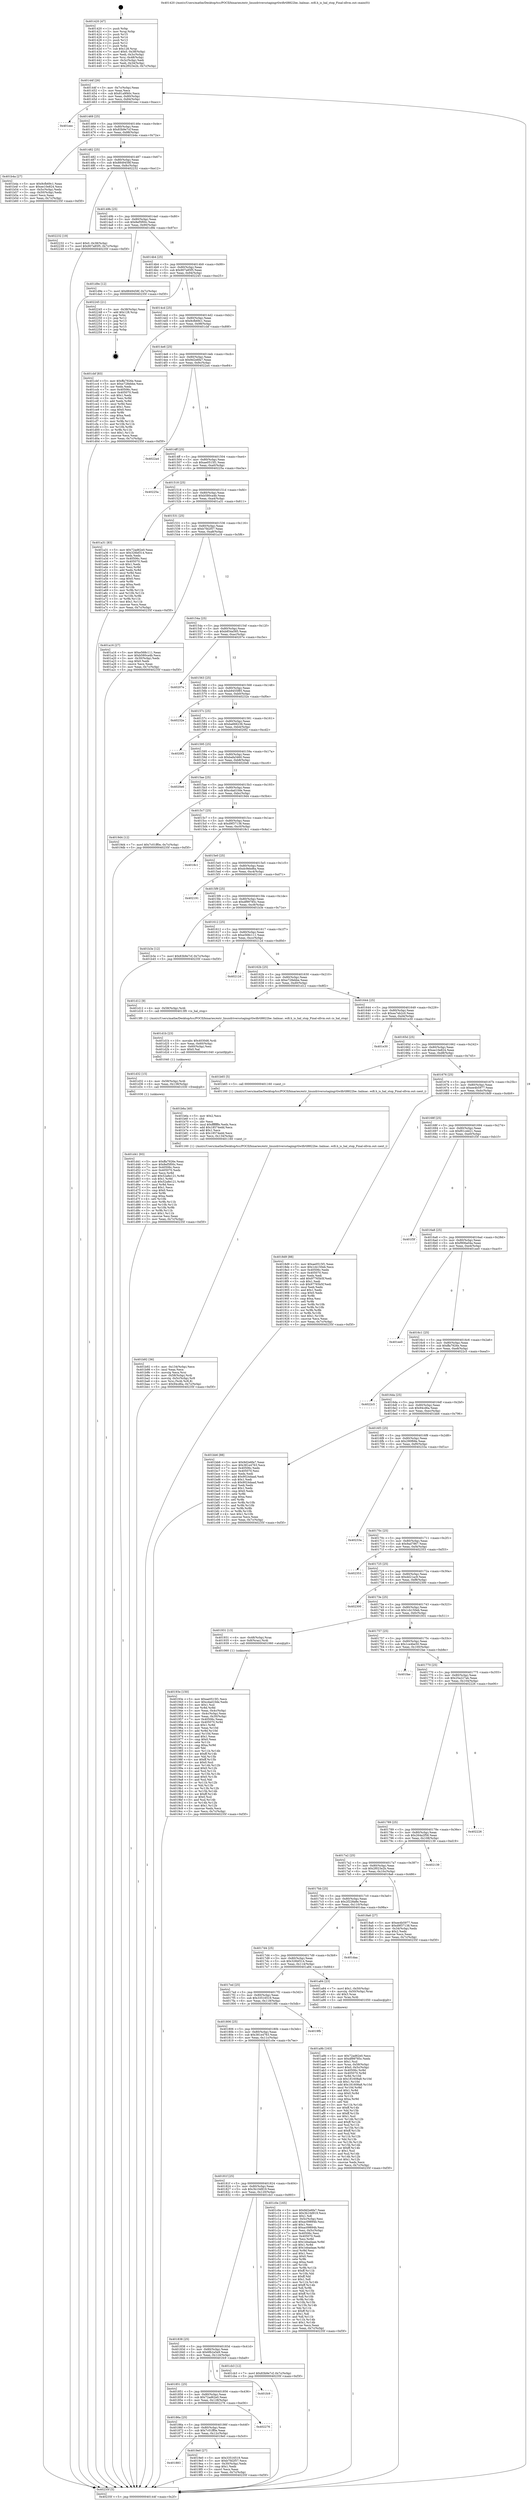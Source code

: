 digraph "0x401420" {
  label = "0x401420 (/mnt/c/Users/mathe/Desktop/tcc/POCII/binaries/extr_linuxdriversstagingrtlwifirtl8822be..halmac..wifi.h_is_hal_stop_Final-ollvm.out::main(0))"
  labelloc = "t"
  node[shape=record]

  Entry [label="",width=0.3,height=0.3,shape=circle,fillcolor=black,style=filled]
  "0x40144f" [label="{
     0x40144f [26]\l
     | [instrs]\l
     &nbsp;&nbsp;0x40144f \<+3\>: mov -0x7c(%rbp),%eax\l
     &nbsp;&nbsp;0x401452 \<+2\>: mov %eax,%ecx\l
     &nbsp;&nbsp;0x401454 \<+6\>: sub $0x81a9f40c,%ecx\l
     &nbsp;&nbsp;0x40145a \<+3\>: mov %eax,-0x80(%rbp)\l
     &nbsp;&nbsp;0x40145d \<+6\>: mov %ecx,-0x84(%rbp)\l
     &nbsp;&nbsp;0x401463 \<+6\>: je 0000000000401eec \<main+0xacc\>\l
  }"]
  "0x401eec" [label="{
     0x401eec\l
  }", style=dashed]
  "0x401469" [label="{
     0x401469 [25]\l
     | [instrs]\l
     &nbsp;&nbsp;0x401469 \<+5\>: jmp 000000000040146e \<main+0x4e\>\l
     &nbsp;&nbsp;0x40146e \<+3\>: mov -0x80(%rbp),%eax\l
     &nbsp;&nbsp;0x401471 \<+5\>: sub $0x83b9e7cf,%eax\l
     &nbsp;&nbsp;0x401476 \<+6\>: mov %eax,-0x88(%rbp)\l
     &nbsp;&nbsp;0x40147c \<+6\>: je 0000000000401b4a \<main+0x72a\>\l
  }"]
  Exit [label="",width=0.3,height=0.3,shape=circle,fillcolor=black,style=filled,peripheries=2]
  "0x401b4a" [label="{
     0x401b4a [27]\l
     | [instrs]\l
     &nbsp;&nbsp;0x401b4a \<+5\>: mov $0x9cfb69c1,%eax\l
     &nbsp;&nbsp;0x401b4f \<+5\>: mov $0xee10e824,%ecx\l
     &nbsp;&nbsp;0x401b54 \<+3\>: mov -0x5c(%rbp),%edx\l
     &nbsp;&nbsp;0x401b57 \<+3\>: cmp -0x50(%rbp),%edx\l
     &nbsp;&nbsp;0x401b5a \<+3\>: cmovl %ecx,%eax\l
     &nbsp;&nbsp;0x401b5d \<+3\>: mov %eax,-0x7c(%rbp)\l
     &nbsp;&nbsp;0x401b60 \<+5\>: jmp 000000000040235f \<main+0xf3f\>\l
  }"]
  "0x401482" [label="{
     0x401482 [25]\l
     | [instrs]\l
     &nbsp;&nbsp;0x401482 \<+5\>: jmp 0000000000401487 \<main+0x67\>\l
     &nbsp;&nbsp;0x401487 \<+3\>: mov -0x80(%rbp),%eax\l
     &nbsp;&nbsp;0x40148a \<+5\>: sub $0x8849458f,%eax\l
     &nbsp;&nbsp;0x40148f \<+6\>: mov %eax,-0x8c(%rbp)\l
     &nbsp;&nbsp;0x401495 \<+6\>: je 0000000000402232 \<main+0xe12\>\l
  }"]
  "0x401d41" [label="{
     0x401d41 [93]\l
     | [instrs]\l
     &nbsp;&nbsp;0x401d41 \<+5\>: mov $0xffa7926e,%eax\l
     &nbsp;&nbsp;0x401d46 \<+5\>: mov $0x8ef5f00c,%esi\l
     &nbsp;&nbsp;0x401d4b \<+7\>: mov 0x40506c,%ecx\l
     &nbsp;&nbsp;0x401d52 \<+7\>: mov 0x405070,%edx\l
     &nbsp;&nbsp;0x401d59 \<+3\>: mov %ecx,%r8d\l
     &nbsp;&nbsp;0x401d5c \<+7\>: add $0x52a8e121,%r8d\l
     &nbsp;&nbsp;0x401d63 \<+4\>: sub $0x1,%r8d\l
     &nbsp;&nbsp;0x401d67 \<+7\>: sub $0x52a8e121,%r8d\l
     &nbsp;&nbsp;0x401d6e \<+4\>: imul %r8d,%ecx\l
     &nbsp;&nbsp;0x401d72 \<+3\>: and $0x1,%ecx\l
     &nbsp;&nbsp;0x401d75 \<+3\>: cmp $0x0,%ecx\l
     &nbsp;&nbsp;0x401d78 \<+4\>: sete %r9b\l
     &nbsp;&nbsp;0x401d7c \<+3\>: cmp $0xa,%edx\l
     &nbsp;&nbsp;0x401d7f \<+4\>: setl %r10b\l
     &nbsp;&nbsp;0x401d83 \<+3\>: mov %r9b,%r11b\l
     &nbsp;&nbsp;0x401d86 \<+3\>: and %r10b,%r11b\l
     &nbsp;&nbsp;0x401d89 \<+3\>: xor %r10b,%r9b\l
     &nbsp;&nbsp;0x401d8c \<+3\>: or %r9b,%r11b\l
     &nbsp;&nbsp;0x401d8f \<+4\>: test $0x1,%r11b\l
     &nbsp;&nbsp;0x401d93 \<+3\>: cmovne %esi,%eax\l
     &nbsp;&nbsp;0x401d96 \<+3\>: mov %eax,-0x7c(%rbp)\l
     &nbsp;&nbsp;0x401d99 \<+5\>: jmp 000000000040235f \<main+0xf3f\>\l
  }"]
  "0x402232" [label="{
     0x402232 [19]\l
     | [instrs]\l
     &nbsp;&nbsp;0x402232 \<+7\>: movl $0x0,-0x38(%rbp)\l
     &nbsp;&nbsp;0x402239 \<+7\>: movl $0x907a85f5,-0x7c(%rbp)\l
     &nbsp;&nbsp;0x402240 \<+5\>: jmp 000000000040235f \<main+0xf3f\>\l
  }"]
  "0x40149b" [label="{
     0x40149b [25]\l
     | [instrs]\l
     &nbsp;&nbsp;0x40149b \<+5\>: jmp 00000000004014a0 \<main+0x80\>\l
     &nbsp;&nbsp;0x4014a0 \<+3\>: mov -0x80(%rbp),%eax\l
     &nbsp;&nbsp;0x4014a3 \<+5\>: sub $0x8ef5f00c,%eax\l
     &nbsp;&nbsp;0x4014a8 \<+6\>: mov %eax,-0x90(%rbp)\l
     &nbsp;&nbsp;0x4014ae \<+6\>: je 0000000000401d9e \<main+0x97e\>\l
  }"]
  "0x401d32" [label="{
     0x401d32 [15]\l
     | [instrs]\l
     &nbsp;&nbsp;0x401d32 \<+4\>: mov -0x58(%rbp),%rdi\l
     &nbsp;&nbsp;0x401d36 \<+6\>: mov %eax,-0x138(%rbp)\l
     &nbsp;&nbsp;0x401d3c \<+5\>: call 0000000000401030 \<free@plt\>\l
     | [calls]\l
     &nbsp;&nbsp;0x401030 \{1\} (unknown)\l
  }"]
  "0x401d9e" [label="{
     0x401d9e [12]\l
     | [instrs]\l
     &nbsp;&nbsp;0x401d9e \<+7\>: movl $0x8849458f,-0x7c(%rbp)\l
     &nbsp;&nbsp;0x401da5 \<+5\>: jmp 000000000040235f \<main+0xf3f\>\l
  }"]
  "0x4014b4" [label="{
     0x4014b4 [25]\l
     | [instrs]\l
     &nbsp;&nbsp;0x4014b4 \<+5\>: jmp 00000000004014b9 \<main+0x99\>\l
     &nbsp;&nbsp;0x4014b9 \<+3\>: mov -0x80(%rbp),%eax\l
     &nbsp;&nbsp;0x4014bc \<+5\>: sub $0x907a85f5,%eax\l
     &nbsp;&nbsp;0x4014c1 \<+6\>: mov %eax,-0x94(%rbp)\l
     &nbsp;&nbsp;0x4014c7 \<+6\>: je 0000000000402245 \<main+0xe25\>\l
  }"]
  "0x401d1b" [label="{
     0x401d1b [23]\l
     | [instrs]\l
     &nbsp;&nbsp;0x401d1b \<+10\>: movabs $0x4030d6,%rdi\l
     &nbsp;&nbsp;0x401d25 \<+3\>: mov %eax,-0x60(%rbp)\l
     &nbsp;&nbsp;0x401d28 \<+3\>: mov -0x60(%rbp),%esi\l
     &nbsp;&nbsp;0x401d2b \<+2\>: mov $0x0,%al\l
     &nbsp;&nbsp;0x401d2d \<+5\>: call 0000000000401040 \<printf@plt\>\l
     | [calls]\l
     &nbsp;&nbsp;0x401040 \{1\} (unknown)\l
  }"]
  "0x402245" [label="{
     0x402245 [21]\l
     | [instrs]\l
     &nbsp;&nbsp;0x402245 \<+3\>: mov -0x38(%rbp),%eax\l
     &nbsp;&nbsp;0x402248 \<+7\>: add $0x128,%rsp\l
     &nbsp;&nbsp;0x40224f \<+1\>: pop %rbx\l
     &nbsp;&nbsp;0x402250 \<+2\>: pop %r12\l
     &nbsp;&nbsp;0x402252 \<+2\>: pop %r13\l
     &nbsp;&nbsp;0x402254 \<+2\>: pop %r14\l
     &nbsp;&nbsp;0x402256 \<+2\>: pop %r15\l
     &nbsp;&nbsp;0x402258 \<+1\>: pop %rbp\l
     &nbsp;&nbsp;0x402259 \<+1\>: ret\l
  }"]
  "0x4014cd" [label="{
     0x4014cd [25]\l
     | [instrs]\l
     &nbsp;&nbsp;0x4014cd \<+5\>: jmp 00000000004014d2 \<main+0xb2\>\l
     &nbsp;&nbsp;0x4014d2 \<+3\>: mov -0x80(%rbp),%eax\l
     &nbsp;&nbsp;0x4014d5 \<+5\>: sub $0x9cfb69c1,%eax\l
     &nbsp;&nbsp;0x4014da \<+6\>: mov %eax,-0x98(%rbp)\l
     &nbsp;&nbsp;0x4014e0 \<+6\>: je 0000000000401cbf \<main+0x89f\>\l
  }"]
  "0x401b92" [label="{
     0x401b92 [36]\l
     | [instrs]\l
     &nbsp;&nbsp;0x401b92 \<+6\>: mov -0x134(%rbp),%ecx\l
     &nbsp;&nbsp;0x401b98 \<+3\>: imul %eax,%ecx\l
     &nbsp;&nbsp;0x401b9b \<+3\>: movslq %ecx,%rsi\l
     &nbsp;&nbsp;0x401b9e \<+4\>: mov -0x58(%rbp),%rdi\l
     &nbsp;&nbsp;0x401ba2 \<+4\>: movslq -0x5c(%rbp),%r8\l
     &nbsp;&nbsp;0x401ba6 \<+4\>: mov %rsi,(%rdi,%r8,8)\l
     &nbsp;&nbsp;0x401baa \<+7\>: movl $0x94cd6a,-0x7c(%rbp)\l
     &nbsp;&nbsp;0x401bb1 \<+5\>: jmp 000000000040235f \<main+0xf3f\>\l
  }"]
  "0x401cbf" [label="{
     0x401cbf [83]\l
     | [instrs]\l
     &nbsp;&nbsp;0x401cbf \<+5\>: mov $0xffa7926e,%eax\l
     &nbsp;&nbsp;0x401cc4 \<+5\>: mov $0xe728ebbe,%ecx\l
     &nbsp;&nbsp;0x401cc9 \<+2\>: xor %edx,%edx\l
     &nbsp;&nbsp;0x401ccb \<+7\>: mov 0x40506c,%esi\l
     &nbsp;&nbsp;0x401cd2 \<+7\>: mov 0x405070,%edi\l
     &nbsp;&nbsp;0x401cd9 \<+3\>: sub $0x1,%edx\l
     &nbsp;&nbsp;0x401cdc \<+3\>: mov %esi,%r8d\l
     &nbsp;&nbsp;0x401cdf \<+3\>: add %edx,%r8d\l
     &nbsp;&nbsp;0x401ce2 \<+4\>: imul %r8d,%esi\l
     &nbsp;&nbsp;0x401ce6 \<+3\>: and $0x1,%esi\l
     &nbsp;&nbsp;0x401ce9 \<+3\>: cmp $0x0,%esi\l
     &nbsp;&nbsp;0x401cec \<+4\>: sete %r9b\l
     &nbsp;&nbsp;0x401cf0 \<+3\>: cmp $0xa,%edi\l
     &nbsp;&nbsp;0x401cf3 \<+4\>: setl %r10b\l
     &nbsp;&nbsp;0x401cf7 \<+3\>: mov %r9b,%r11b\l
     &nbsp;&nbsp;0x401cfa \<+3\>: and %r10b,%r11b\l
     &nbsp;&nbsp;0x401cfd \<+3\>: xor %r10b,%r9b\l
     &nbsp;&nbsp;0x401d00 \<+3\>: or %r9b,%r11b\l
     &nbsp;&nbsp;0x401d03 \<+4\>: test $0x1,%r11b\l
     &nbsp;&nbsp;0x401d07 \<+3\>: cmovne %ecx,%eax\l
     &nbsp;&nbsp;0x401d0a \<+3\>: mov %eax,-0x7c(%rbp)\l
     &nbsp;&nbsp;0x401d0d \<+5\>: jmp 000000000040235f \<main+0xf3f\>\l
  }"]
  "0x4014e6" [label="{
     0x4014e6 [25]\l
     | [instrs]\l
     &nbsp;&nbsp;0x4014e6 \<+5\>: jmp 00000000004014eb \<main+0xcb\>\l
     &nbsp;&nbsp;0x4014eb \<+3\>: mov -0x80(%rbp),%eax\l
     &nbsp;&nbsp;0x4014ee \<+5\>: sub $0x9d2e6fa7,%eax\l
     &nbsp;&nbsp;0x4014f3 \<+6\>: mov %eax,-0x9c(%rbp)\l
     &nbsp;&nbsp;0x4014f9 \<+6\>: je 00000000004022a4 \<main+0xe84\>\l
  }"]
  "0x401b6a" [label="{
     0x401b6a [40]\l
     | [instrs]\l
     &nbsp;&nbsp;0x401b6a \<+5\>: mov $0x2,%ecx\l
     &nbsp;&nbsp;0x401b6f \<+1\>: cltd\l
     &nbsp;&nbsp;0x401b70 \<+2\>: idiv %ecx\l
     &nbsp;&nbsp;0x401b72 \<+6\>: imul $0xfffffffe,%edx,%ecx\l
     &nbsp;&nbsp;0x401b78 \<+6\>: add $0x18574edd,%ecx\l
     &nbsp;&nbsp;0x401b7e \<+3\>: add $0x1,%ecx\l
     &nbsp;&nbsp;0x401b81 \<+6\>: sub $0x18574edd,%ecx\l
     &nbsp;&nbsp;0x401b87 \<+6\>: mov %ecx,-0x134(%rbp)\l
     &nbsp;&nbsp;0x401b8d \<+5\>: call 0000000000401160 \<next_i\>\l
     | [calls]\l
     &nbsp;&nbsp;0x401160 \{1\} (/mnt/c/Users/mathe/Desktop/tcc/POCII/binaries/extr_linuxdriversstagingrtlwifirtl8822be..halmac..wifi.h_is_hal_stop_Final-ollvm.out::next_i)\l
  }"]
  "0x4022a4" [label="{
     0x4022a4\l
  }", style=dashed]
  "0x4014ff" [label="{
     0x4014ff [25]\l
     | [instrs]\l
     &nbsp;&nbsp;0x4014ff \<+5\>: jmp 0000000000401504 \<main+0xe4\>\l
     &nbsp;&nbsp;0x401504 \<+3\>: mov -0x80(%rbp),%eax\l
     &nbsp;&nbsp;0x401507 \<+5\>: sub $0xae0515f1,%eax\l
     &nbsp;&nbsp;0x40150c \<+6\>: mov %eax,-0xa0(%rbp)\l
     &nbsp;&nbsp;0x401512 \<+6\>: je 000000000040225a \<main+0xe3a\>\l
  }"]
  "0x401a9b" [label="{
     0x401a9b [163]\l
     | [instrs]\l
     &nbsp;&nbsp;0x401a9b \<+5\>: mov $0x72ad62e0,%ecx\l
     &nbsp;&nbsp;0x401aa0 \<+5\>: mov $0xdf99785c,%edx\l
     &nbsp;&nbsp;0x401aa5 \<+3\>: mov $0x1,%sil\l
     &nbsp;&nbsp;0x401aa8 \<+4\>: mov %rax,-0x58(%rbp)\l
     &nbsp;&nbsp;0x401aac \<+7\>: movl $0x0,-0x5c(%rbp)\l
     &nbsp;&nbsp;0x401ab3 \<+8\>: mov 0x40506c,%r8d\l
     &nbsp;&nbsp;0x401abb \<+8\>: mov 0x405070,%r9d\l
     &nbsp;&nbsp;0x401ac3 \<+3\>: mov %r8d,%r10d\l
     &nbsp;&nbsp;0x401ac6 \<+7\>: sub $0x181608a8,%r10d\l
     &nbsp;&nbsp;0x401acd \<+4\>: sub $0x1,%r10d\l
     &nbsp;&nbsp;0x401ad1 \<+7\>: add $0x181608a8,%r10d\l
     &nbsp;&nbsp;0x401ad8 \<+4\>: imul %r10d,%r8d\l
     &nbsp;&nbsp;0x401adc \<+4\>: and $0x1,%r8d\l
     &nbsp;&nbsp;0x401ae0 \<+4\>: cmp $0x0,%r8d\l
     &nbsp;&nbsp;0x401ae4 \<+4\>: sete %r11b\l
     &nbsp;&nbsp;0x401ae8 \<+4\>: cmp $0xa,%r9d\l
     &nbsp;&nbsp;0x401aec \<+3\>: setl %bl\l
     &nbsp;&nbsp;0x401aef \<+3\>: mov %r11b,%r14b\l
     &nbsp;&nbsp;0x401af2 \<+4\>: xor $0xff,%r14b\l
     &nbsp;&nbsp;0x401af6 \<+3\>: mov %bl,%r15b\l
     &nbsp;&nbsp;0x401af9 \<+4\>: xor $0xff,%r15b\l
     &nbsp;&nbsp;0x401afd \<+4\>: xor $0x1,%sil\l
     &nbsp;&nbsp;0x401b01 \<+3\>: mov %r14b,%r12b\l
     &nbsp;&nbsp;0x401b04 \<+4\>: and $0xff,%r12b\l
     &nbsp;&nbsp;0x401b08 \<+3\>: and %sil,%r11b\l
     &nbsp;&nbsp;0x401b0b \<+3\>: mov %r15b,%r13b\l
     &nbsp;&nbsp;0x401b0e \<+4\>: and $0xff,%r13b\l
     &nbsp;&nbsp;0x401b12 \<+3\>: and %sil,%bl\l
     &nbsp;&nbsp;0x401b15 \<+3\>: or %r11b,%r12b\l
     &nbsp;&nbsp;0x401b18 \<+3\>: or %bl,%r13b\l
     &nbsp;&nbsp;0x401b1b \<+3\>: xor %r13b,%r12b\l
     &nbsp;&nbsp;0x401b1e \<+3\>: or %r15b,%r14b\l
     &nbsp;&nbsp;0x401b21 \<+4\>: xor $0xff,%r14b\l
     &nbsp;&nbsp;0x401b25 \<+4\>: or $0x1,%sil\l
     &nbsp;&nbsp;0x401b29 \<+3\>: and %sil,%r14b\l
     &nbsp;&nbsp;0x401b2c \<+3\>: or %r14b,%r12b\l
     &nbsp;&nbsp;0x401b2f \<+4\>: test $0x1,%r12b\l
     &nbsp;&nbsp;0x401b33 \<+3\>: cmovne %edx,%ecx\l
     &nbsp;&nbsp;0x401b36 \<+3\>: mov %ecx,-0x7c(%rbp)\l
     &nbsp;&nbsp;0x401b39 \<+5\>: jmp 000000000040235f \<main+0xf3f\>\l
  }"]
  "0x40225a" [label="{
     0x40225a\l
  }", style=dashed]
  "0x401518" [label="{
     0x401518 [25]\l
     | [instrs]\l
     &nbsp;&nbsp;0x401518 \<+5\>: jmp 000000000040151d \<main+0xfd\>\l
     &nbsp;&nbsp;0x40151d \<+3\>: mov -0x80(%rbp),%eax\l
     &nbsp;&nbsp;0x401520 \<+5\>: sub $0xb580ca4b,%eax\l
     &nbsp;&nbsp;0x401525 \<+6\>: mov %eax,-0xa4(%rbp)\l
     &nbsp;&nbsp;0x40152b \<+6\>: je 0000000000401a31 \<main+0x611\>\l
  }"]
  "0x401883" [label="{
     0x401883\l
  }", style=dashed]
  "0x401a31" [label="{
     0x401a31 [83]\l
     | [instrs]\l
     &nbsp;&nbsp;0x401a31 \<+5\>: mov $0x72ad62e0,%eax\l
     &nbsp;&nbsp;0x401a36 \<+5\>: mov $0x326bf314,%ecx\l
     &nbsp;&nbsp;0x401a3b \<+2\>: xor %edx,%edx\l
     &nbsp;&nbsp;0x401a3d \<+7\>: mov 0x40506c,%esi\l
     &nbsp;&nbsp;0x401a44 \<+7\>: mov 0x405070,%edi\l
     &nbsp;&nbsp;0x401a4b \<+3\>: sub $0x1,%edx\l
     &nbsp;&nbsp;0x401a4e \<+3\>: mov %esi,%r8d\l
     &nbsp;&nbsp;0x401a51 \<+3\>: add %edx,%r8d\l
     &nbsp;&nbsp;0x401a54 \<+4\>: imul %r8d,%esi\l
     &nbsp;&nbsp;0x401a58 \<+3\>: and $0x1,%esi\l
     &nbsp;&nbsp;0x401a5b \<+3\>: cmp $0x0,%esi\l
     &nbsp;&nbsp;0x401a5e \<+4\>: sete %r9b\l
     &nbsp;&nbsp;0x401a62 \<+3\>: cmp $0xa,%edi\l
     &nbsp;&nbsp;0x401a65 \<+4\>: setl %r10b\l
     &nbsp;&nbsp;0x401a69 \<+3\>: mov %r9b,%r11b\l
     &nbsp;&nbsp;0x401a6c \<+3\>: and %r10b,%r11b\l
     &nbsp;&nbsp;0x401a6f \<+3\>: xor %r10b,%r9b\l
     &nbsp;&nbsp;0x401a72 \<+3\>: or %r9b,%r11b\l
     &nbsp;&nbsp;0x401a75 \<+4\>: test $0x1,%r11b\l
     &nbsp;&nbsp;0x401a79 \<+3\>: cmovne %ecx,%eax\l
     &nbsp;&nbsp;0x401a7c \<+3\>: mov %eax,-0x7c(%rbp)\l
     &nbsp;&nbsp;0x401a7f \<+5\>: jmp 000000000040235f \<main+0xf3f\>\l
  }"]
  "0x401531" [label="{
     0x401531 [25]\l
     | [instrs]\l
     &nbsp;&nbsp;0x401531 \<+5\>: jmp 0000000000401536 \<main+0x116\>\l
     &nbsp;&nbsp;0x401536 \<+3\>: mov -0x80(%rbp),%eax\l
     &nbsp;&nbsp;0x401539 \<+5\>: sub $0xb7fd2f57,%eax\l
     &nbsp;&nbsp;0x40153e \<+6\>: mov %eax,-0xa8(%rbp)\l
     &nbsp;&nbsp;0x401544 \<+6\>: je 0000000000401a16 \<main+0x5f6\>\l
  }"]
  "0x4019e0" [label="{
     0x4019e0 [27]\l
     | [instrs]\l
     &nbsp;&nbsp;0x4019e0 \<+5\>: mov $0x33516519,%eax\l
     &nbsp;&nbsp;0x4019e5 \<+5\>: mov $0xb7fd2f57,%ecx\l
     &nbsp;&nbsp;0x4019ea \<+3\>: mov -0x30(%rbp),%edx\l
     &nbsp;&nbsp;0x4019ed \<+3\>: cmp $0x1,%edx\l
     &nbsp;&nbsp;0x4019f0 \<+3\>: cmovl %ecx,%eax\l
     &nbsp;&nbsp;0x4019f3 \<+3\>: mov %eax,-0x7c(%rbp)\l
     &nbsp;&nbsp;0x4019f6 \<+5\>: jmp 000000000040235f \<main+0xf3f\>\l
  }"]
  "0x401a16" [label="{
     0x401a16 [27]\l
     | [instrs]\l
     &nbsp;&nbsp;0x401a16 \<+5\>: mov $0xe568c111,%eax\l
     &nbsp;&nbsp;0x401a1b \<+5\>: mov $0xb580ca4b,%ecx\l
     &nbsp;&nbsp;0x401a20 \<+3\>: mov -0x30(%rbp),%edx\l
     &nbsp;&nbsp;0x401a23 \<+3\>: cmp $0x0,%edx\l
     &nbsp;&nbsp;0x401a26 \<+3\>: cmove %ecx,%eax\l
     &nbsp;&nbsp;0x401a29 \<+3\>: mov %eax,-0x7c(%rbp)\l
     &nbsp;&nbsp;0x401a2c \<+5\>: jmp 000000000040235f \<main+0xf3f\>\l
  }"]
  "0x40154a" [label="{
     0x40154a [25]\l
     | [instrs]\l
     &nbsp;&nbsp;0x40154a \<+5\>: jmp 000000000040154f \<main+0x12f\>\l
     &nbsp;&nbsp;0x40154f \<+3\>: mov -0x80(%rbp),%eax\l
     &nbsp;&nbsp;0x401552 \<+5\>: sub $0xb854a585,%eax\l
     &nbsp;&nbsp;0x401557 \<+6\>: mov %eax,-0xac(%rbp)\l
     &nbsp;&nbsp;0x40155d \<+6\>: je 000000000040207e \<main+0xc5e\>\l
  }"]
  "0x40186a" [label="{
     0x40186a [25]\l
     | [instrs]\l
     &nbsp;&nbsp;0x40186a \<+5\>: jmp 000000000040186f \<main+0x44f\>\l
     &nbsp;&nbsp;0x40186f \<+3\>: mov -0x80(%rbp),%eax\l
     &nbsp;&nbsp;0x401872 \<+5\>: sub $0x7c01ff0e,%eax\l
     &nbsp;&nbsp;0x401877 \<+6\>: mov %eax,-0x12c(%rbp)\l
     &nbsp;&nbsp;0x40187d \<+6\>: je 00000000004019e0 \<main+0x5c0\>\l
  }"]
  "0x40207e" [label="{
     0x40207e\l
  }", style=dashed]
  "0x401563" [label="{
     0x401563 [25]\l
     | [instrs]\l
     &nbsp;&nbsp;0x401563 \<+5\>: jmp 0000000000401568 \<main+0x148\>\l
     &nbsp;&nbsp;0x401568 \<+3\>: mov -0x80(%rbp),%eax\l
     &nbsp;&nbsp;0x40156b \<+5\>: sub $0xb9455f85,%eax\l
     &nbsp;&nbsp;0x401570 \<+6\>: mov %eax,-0xb0(%rbp)\l
     &nbsp;&nbsp;0x401576 \<+6\>: je 000000000040232e \<main+0xf0e\>\l
  }"]
  "0x402276" [label="{
     0x402276\l
  }", style=dashed]
  "0x40232e" [label="{
     0x40232e\l
  }", style=dashed]
  "0x40157c" [label="{
     0x40157c [25]\l
     | [instrs]\l
     &nbsp;&nbsp;0x40157c \<+5\>: jmp 0000000000401581 \<main+0x161\>\l
     &nbsp;&nbsp;0x401581 \<+3\>: mov -0x80(%rbp),%eax\l
     &nbsp;&nbsp;0x401584 \<+5\>: sub $0xba666236,%eax\l
     &nbsp;&nbsp;0x401589 \<+6\>: mov %eax,-0xb4(%rbp)\l
     &nbsp;&nbsp;0x40158f \<+6\>: je 00000000004020f2 \<main+0xcd2\>\l
  }"]
  "0x401851" [label="{
     0x401851 [25]\l
     | [instrs]\l
     &nbsp;&nbsp;0x401851 \<+5\>: jmp 0000000000401856 \<main+0x436\>\l
     &nbsp;&nbsp;0x401856 \<+3\>: mov -0x80(%rbp),%eax\l
     &nbsp;&nbsp;0x401859 \<+5\>: sub $0x72ad62e0,%eax\l
     &nbsp;&nbsp;0x40185e \<+6\>: mov %eax,-0x128(%rbp)\l
     &nbsp;&nbsp;0x401864 \<+6\>: je 0000000000402276 \<main+0xe56\>\l
  }"]
  "0x4020f2" [label="{
     0x4020f2\l
  }", style=dashed]
  "0x401595" [label="{
     0x401595 [25]\l
     | [instrs]\l
     &nbsp;&nbsp;0x401595 \<+5\>: jmp 000000000040159a \<main+0x17a\>\l
     &nbsp;&nbsp;0x40159a \<+3\>: mov -0x80(%rbp),%eax\l
     &nbsp;&nbsp;0x40159d \<+5\>: sub $0xbafa3460,%eax\l
     &nbsp;&nbsp;0x4015a2 \<+6\>: mov %eax,-0xb8(%rbp)\l
     &nbsp;&nbsp;0x4015a8 \<+6\>: je 00000000004020e6 \<main+0xcc6\>\l
  }"]
  "0x401fc9" [label="{
     0x401fc9\l
  }", style=dashed]
  "0x4020e6" [label="{
     0x4020e6\l
  }", style=dashed]
  "0x4015ae" [label="{
     0x4015ae [25]\l
     | [instrs]\l
     &nbsp;&nbsp;0x4015ae \<+5\>: jmp 00000000004015b3 \<main+0x193\>\l
     &nbsp;&nbsp;0x4015b3 \<+3\>: mov -0x80(%rbp),%eax\l
     &nbsp;&nbsp;0x4015b6 \<+5\>: sub $0xcdad10de,%eax\l
     &nbsp;&nbsp;0x4015bb \<+6\>: mov %eax,-0xbc(%rbp)\l
     &nbsp;&nbsp;0x4015c1 \<+6\>: je 00000000004019d4 \<main+0x5b4\>\l
  }"]
  "0x401838" [label="{
     0x401838 [25]\l
     | [instrs]\l
     &nbsp;&nbsp;0x401838 \<+5\>: jmp 000000000040183d \<main+0x41d\>\l
     &nbsp;&nbsp;0x40183d \<+3\>: mov -0x80(%rbp),%eax\l
     &nbsp;&nbsp;0x401840 \<+5\>: sub $0x6fb2a5e9,%eax\l
     &nbsp;&nbsp;0x401845 \<+6\>: mov %eax,-0x124(%rbp)\l
     &nbsp;&nbsp;0x40184b \<+6\>: je 0000000000401fc9 \<main+0xba9\>\l
  }"]
  "0x4019d4" [label="{
     0x4019d4 [12]\l
     | [instrs]\l
     &nbsp;&nbsp;0x4019d4 \<+7\>: movl $0x7c01ff0e,-0x7c(%rbp)\l
     &nbsp;&nbsp;0x4019db \<+5\>: jmp 000000000040235f \<main+0xf3f\>\l
  }"]
  "0x4015c7" [label="{
     0x4015c7 [25]\l
     | [instrs]\l
     &nbsp;&nbsp;0x4015c7 \<+5\>: jmp 00000000004015cc \<main+0x1ac\>\l
     &nbsp;&nbsp;0x4015cc \<+3\>: mov -0x80(%rbp),%eax\l
     &nbsp;&nbsp;0x4015cf \<+5\>: sub $0xd9f37138,%eax\l
     &nbsp;&nbsp;0x4015d4 \<+6\>: mov %eax,-0xc0(%rbp)\l
     &nbsp;&nbsp;0x4015da \<+6\>: je 00000000004018c1 \<main+0x4a1\>\l
  }"]
  "0x401cb3" [label="{
     0x401cb3 [12]\l
     | [instrs]\l
     &nbsp;&nbsp;0x401cb3 \<+7\>: movl $0x83b9e7cf,-0x7c(%rbp)\l
     &nbsp;&nbsp;0x401cba \<+5\>: jmp 000000000040235f \<main+0xf3f\>\l
  }"]
  "0x4018c1" [label="{
     0x4018c1\l
  }", style=dashed]
  "0x4015e0" [label="{
     0x4015e0 [25]\l
     | [instrs]\l
     &nbsp;&nbsp;0x4015e0 \<+5\>: jmp 00000000004015e5 \<main+0x1c5\>\l
     &nbsp;&nbsp;0x4015e5 \<+3\>: mov -0x80(%rbp),%eax\l
     &nbsp;&nbsp;0x4015e8 \<+5\>: sub $0xdc9ebd6a,%eax\l
     &nbsp;&nbsp;0x4015ed \<+6\>: mov %eax,-0xc4(%rbp)\l
     &nbsp;&nbsp;0x4015f3 \<+6\>: je 0000000000402191 \<main+0xd71\>\l
  }"]
  "0x40181f" [label="{
     0x40181f [25]\l
     | [instrs]\l
     &nbsp;&nbsp;0x40181f \<+5\>: jmp 0000000000401824 \<main+0x404\>\l
     &nbsp;&nbsp;0x401824 \<+3\>: mov -0x80(%rbp),%eax\l
     &nbsp;&nbsp;0x401827 \<+5\>: sub $0x3b10d919,%eax\l
     &nbsp;&nbsp;0x40182c \<+6\>: mov %eax,-0x120(%rbp)\l
     &nbsp;&nbsp;0x401832 \<+6\>: je 0000000000401cb3 \<main+0x893\>\l
  }"]
  "0x402191" [label="{
     0x402191\l
  }", style=dashed]
  "0x4015f9" [label="{
     0x4015f9 [25]\l
     | [instrs]\l
     &nbsp;&nbsp;0x4015f9 \<+5\>: jmp 00000000004015fe \<main+0x1de\>\l
     &nbsp;&nbsp;0x4015fe \<+3\>: mov -0x80(%rbp),%eax\l
     &nbsp;&nbsp;0x401601 \<+5\>: sub $0xdf99785c,%eax\l
     &nbsp;&nbsp;0x401606 \<+6\>: mov %eax,-0xc8(%rbp)\l
     &nbsp;&nbsp;0x40160c \<+6\>: je 0000000000401b3e \<main+0x71e\>\l
  }"]
  "0x401c0e" [label="{
     0x401c0e [165]\l
     | [instrs]\l
     &nbsp;&nbsp;0x401c0e \<+5\>: mov $0x9d2e6fa7,%eax\l
     &nbsp;&nbsp;0x401c13 \<+5\>: mov $0x3b10d919,%ecx\l
     &nbsp;&nbsp;0x401c18 \<+2\>: mov $0x1,%dl\l
     &nbsp;&nbsp;0x401c1a \<+3\>: mov -0x5c(%rbp),%esi\l
     &nbsp;&nbsp;0x401c1d \<+6\>: add $0xac09894b,%esi\l
     &nbsp;&nbsp;0x401c23 \<+3\>: add $0x1,%esi\l
     &nbsp;&nbsp;0x401c26 \<+6\>: sub $0xac09894b,%esi\l
     &nbsp;&nbsp;0x401c2c \<+3\>: mov %esi,-0x5c(%rbp)\l
     &nbsp;&nbsp;0x401c2f \<+7\>: mov 0x40506c,%esi\l
     &nbsp;&nbsp;0x401c36 \<+7\>: mov 0x405070,%edi\l
     &nbsp;&nbsp;0x401c3d \<+3\>: mov %esi,%r8d\l
     &nbsp;&nbsp;0x401c40 \<+7\>: sub $0x1ebadaae,%r8d\l
     &nbsp;&nbsp;0x401c47 \<+4\>: sub $0x1,%r8d\l
     &nbsp;&nbsp;0x401c4b \<+7\>: add $0x1ebadaae,%r8d\l
     &nbsp;&nbsp;0x401c52 \<+4\>: imul %r8d,%esi\l
     &nbsp;&nbsp;0x401c56 \<+3\>: and $0x1,%esi\l
     &nbsp;&nbsp;0x401c59 \<+3\>: cmp $0x0,%esi\l
     &nbsp;&nbsp;0x401c5c \<+4\>: sete %r9b\l
     &nbsp;&nbsp;0x401c60 \<+3\>: cmp $0xa,%edi\l
     &nbsp;&nbsp;0x401c63 \<+4\>: setl %r10b\l
     &nbsp;&nbsp;0x401c67 \<+3\>: mov %r9b,%r11b\l
     &nbsp;&nbsp;0x401c6a \<+4\>: xor $0xff,%r11b\l
     &nbsp;&nbsp;0x401c6e \<+3\>: mov %r10b,%bl\l
     &nbsp;&nbsp;0x401c71 \<+3\>: xor $0xff,%bl\l
     &nbsp;&nbsp;0x401c74 \<+3\>: xor $0x1,%dl\l
     &nbsp;&nbsp;0x401c77 \<+3\>: mov %r11b,%r14b\l
     &nbsp;&nbsp;0x401c7a \<+4\>: and $0xff,%r14b\l
     &nbsp;&nbsp;0x401c7e \<+3\>: and %dl,%r9b\l
     &nbsp;&nbsp;0x401c81 \<+3\>: mov %bl,%r15b\l
     &nbsp;&nbsp;0x401c84 \<+4\>: and $0xff,%r15b\l
     &nbsp;&nbsp;0x401c88 \<+3\>: and %dl,%r10b\l
     &nbsp;&nbsp;0x401c8b \<+3\>: or %r9b,%r14b\l
     &nbsp;&nbsp;0x401c8e \<+3\>: or %r10b,%r15b\l
     &nbsp;&nbsp;0x401c91 \<+3\>: xor %r15b,%r14b\l
     &nbsp;&nbsp;0x401c94 \<+3\>: or %bl,%r11b\l
     &nbsp;&nbsp;0x401c97 \<+4\>: xor $0xff,%r11b\l
     &nbsp;&nbsp;0x401c9b \<+3\>: or $0x1,%dl\l
     &nbsp;&nbsp;0x401c9e \<+3\>: and %dl,%r11b\l
     &nbsp;&nbsp;0x401ca1 \<+3\>: or %r11b,%r14b\l
     &nbsp;&nbsp;0x401ca4 \<+4\>: test $0x1,%r14b\l
     &nbsp;&nbsp;0x401ca8 \<+3\>: cmovne %ecx,%eax\l
     &nbsp;&nbsp;0x401cab \<+3\>: mov %eax,-0x7c(%rbp)\l
     &nbsp;&nbsp;0x401cae \<+5\>: jmp 000000000040235f \<main+0xf3f\>\l
  }"]
  "0x401b3e" [label="{
     0x401b3e [12]\l
     | [instrs]\l
     &nbsp;&nbsp;0x401b3e \<+7\>: movl $0x83b9e7cf,-0x7c(%rbp)\l
     &nbsp;&nbsp;0x401b45 \<+5\>: jmp 000000000040235f \<main+0xf3f\>\l
  }"]
  "0x401612" [label="{
     0x401612 [25]\l
     | [instrs]\l
     &nbsp;&nbsp;0x401612 \<+5\>: jmp 0000000000401617 \<main+0x1f7\>\l
     &nbsp;&nbsp;0x401617 \<+3\>: mov -0x80(%rbp),%eax\l
     &nbsp;&nbsp;0x40161a \<+5\>: sub $0xe568c111,%eax\l
     &nbsp;&nbsp;0x40161f \<+6\>: mov %eax,-0xcc(%rbp)\l
     &nbsp;&nbsp;0x401625 \<+6\>: je 000000000040212d \<main+0xd0d\>\l
  }"]
  "0x401806" [label="{
     0x401806 [25]\l
     | [instrs]\l
     &nbsp;&nbsp;0x401806 \<+5\>: jmp 000000000040180b \<main+0x3eb\>\l
     &nbsp;&nbsp;0x40180b \<+3\>: mov -0x80(%rbp),%eax\l
     &nbsp;&nbsp;0x40180e \<+5\>: sub $0x381e4763,%eax\l
     &nbsp;&nbsp;0x401813 \<+6\>: mov %eax,-0x11c(%rbp)\l
     &nbsp;&nbsp;0x401819 \<+6\>: je 0000000000401c0e \<main+0x7ee\>\l
  }"]
  "0x40212d" [label="{
     0x40212d\l
  }", style=dashed]
  "0x40162b" [label="{
     0x40162b [25]\l
     | [instrs]\l
     &nbsp;&nbsp;0x40162b \<+5\>: jmp 0000000000401630 \<main+0x210\>\l
     &nbsp;&nbsp;0x401630 \<+3\>: mov -0x80(%rbp),%eax\l
     &nbsp;&nbsp;0x401633 \<+5\>: sub $0xe728ebbe,%eax\l
     &nbsp;&nbsp;0x401638 \<+6\>: mov %eax,-0xd0(%rbp)\l
     &nbsp;&nbsp;0x40163e \<+6\>: je 0000000000401d12 \<main+0x8f2\>\l
  }"]
  "0x4019fb" [label="{
     0x4019fb\l
  }", style=dashed]
  "0x401d12" [label="{
     0x401d12 [9]\l
     | [instrs]\l
     &nbsp;&nbsp;0x401d12 \<+4\>: mov -0x58(%rbp),%rdi\l
     &nbsp;&nbsp;0x401d16 \<+5\>: call 00000000004013f0 \<is_hal_stop\>\l
     | [calls]\l
     &nbsp;&nbsp;0x4013f0 \{1\} (/mnt/c/Users/mathe/Desktop/tcc/POCII/binaries/extr_linuxdriversstagingrtlwifirtl8822be..halmac..wifi.h_is_hal_stop_Final-ollvm.out::is_hal_stop)\l
  }"]
  "0x401644" [label="{
     0x401644 [25]\l
     | [instrs]\l
     &nbsp;&nbsp;0x401644 \<+5\>: jmp 0000000000401649 \<main+0x229\>\l
     &nbsp;&nbsp;0x401649 \<+3\>: mov -0x80(%rbp),%eax\l
     &nbsp;&nbsp;0x40164c \<+5\>: sub $0xea7eb2c0,%eax\l
     &nbsp;&nbsp;0x401651 \<+6\>: mov %eax,-0xd4(%rbp)\l
     &nbsp;&nbsp;0x401657 \<+6\>: je 0000000000401e30 \<main+0xa10\>\l
  }"]
  "0x4017ed" [label="{
     0x4017ed [25]\l
     | [instrs]\l
     &nbsp;&nbsp;0x4017ed \<+5\>: jmp 00000000004017f2 \<main+0x3d2\>\l
     &nbsp;&nbsp;0x4017f2 \<+3\>: mov -0x80(%rbp),%eax\l
     &nbsp;&nbsp;0x4017f5 \<+5\>: sub $0x33516519,%eax\l
     &nbsp;&nbsp;0x4017fa \<+6\>: mov %eax,-0x118(%rbp)\l
     &nbsp;&nbsp;0x401800 \<+6\>: je 00000000004019fb \<main+0x5db\>\l
  }"]
  "0x401e30" [label="{
     0x401e30\l
  }", style=dashed]
  "0x40165d" [label="{
     0x40165d [25]\l
     | [instrs]\l
     &nbsp;&nbsp;0x40165d \<+5\>: jmp 0000000000401662 \<main+0x242\>\l
     &nbsp;&nbsp;0x401662 \<+3\>: mov -0x80(%rbp),%eax\l
     &nbsp;&nbsp;0x401665 \<+5\>: sub $0xee10e824,%eax\l
     &nbsp;&nbsp;0x40166a \<+6\>: mov %eax,-0xd8(%rbp)\l
     &nbsp;&nbsp;0x401670 \<+6\>: je 0000000000401b65 \<main+0x745\>\l
  }"]
  "0x401a84" [label="{
     0x401a84 [23]\l
     | [instrs]\l
     &nbsp;&nbsp;0x401a84 \<+7\>: movl $0x1,-0x50(%rbp)\l
     &nbsp;&nbsp;0x401a8b \<+4\>: movslq -0x50(%rbp),%rax\l
     &nbsp;&nbsp;0x401a8f \<+4\>: shl $0x3,%rax\l
     &nbsp;&nbsp;0x401a93 \<+3\>: mov %rax,%rdi\l
     &nbsp;&nbsp;0x401a96 \<+5\>: call 0000000000401050 \<malloc@plt\>\l
     | [calls]\l
     &nbsp;&nbsp;0x401050 \{1\} (unknown)\l
  }"]
  "0x401b65" [label="{
     0x401b65 [5]\l
     | [instrs]\l
     &nbsp;&nbsp;0x401b65 \<+5\>: call 0000000000401160 \<next_i\>\l
     | [calls]\l
     &nbsp;&nbsp;0x401160 \{1\} (/mnt/c/Users/mathe/Desktop/tcc/POCII/binaries/extr_linuxdriversstagingrtlwifirtl8822be..halmac..wifi.h_is_hal_stop_Final-ollvm.out::next_i)\l
  }"]
  "0x401676" [label="{
     0x401676 [25]\l
     | [instrs]\l
     &nbsp;&nbsp;0x401676 \<+5\>: jmp 000000000040167b \<main+0x25b\>\l
     &nbsp;&nbsp;0x40167b \<+3\>: mov -0x80(%rbp),%eax\l
     &nbsp;&nbsp;0x40167e \<+5\>: sub $0xee4b5977,%eax\l
     &nbsp;&nbsp;0x401683 \<+6\>: mov %eax,-0xdc(%rbp)\l
     &nbsp;&nbsp;0x401689 \<+6\>: je 00000000004018d9 \<main+0x4b9\>\l
  }"]
  "0x4017d4" [label="{
     0x4017d4 [25]\l
     | [instrs]\l
     &nbsp;&nbsp;0x4017d4 \<+5\>: jmp 00000000004017d9 \<main+0x3b9\>\l
     &nbsp;&nbsp;0x4017d9 \<+3\>: mov -0x80(%rbp),%eax\l
     &nbsp;&nbsp;0x4017dc \<+5\>: sub $0x326bf314,%eax\l
     &nbsp;&nbsp;0x4017e1 \<+6\>: mov %eax,-0x114(%rbp)\l
     &nbsp;&nbsp;0x4017e7 \<+6\>: je 0000000000401a84 \<main+0x664\>\l
  }"]
  "0x4018d9" [label="{
     0x4018d9 [88]\l
     | [instrs]\l
     &nbsp;&nbsp;0x4018d9 \<+5\>: mov $0xae0515f1,%eax\l
     &nbsp;&nbsp;0x4018de \<+5\>: mov $0x1cb150eb,%ecx\l
     &nbsp;&nbsp;0x4018e3 \<+7\>: mov 0x40506c,%edx\l
     &nbsp;&nbsp;0x4018ea \<+7\>: mov 0x405070,%esi\l
     &nbsp;&nbsp;0x4018f1 \<+2\>: mov %edx,%edi\l
     &nbsp;&nbsp;0x4018f3 \<+6\>: add $0x97765b5f,%edi\l
     &nbsp;&nbsp;0x4018f9 \<+3\>: sub $0x1,%edi\l
     &nbsp;&nbsp;0x4018fc \<+6\>: sub $0x97765b5f,%edi\l
     &nbsp;&nbsp;0x401902 \<+3\>: imul %edi,%edx\l
     &nbsp;&nbsp;0x401905 \<+3\>: and $0x1,%edx\l
     &nbsp;&nbsp;0x401908 \<+3\>: cmp $0x0,%edx\l
     &nbsp;&nbsp;0x40190b \<+4\>: sete %r8b\l
     &nbsp;&nbsp;0x40190f \<+3\>: cmp $0xa,%esi\l
     &nbsp;&nbsp;0x401912 \<+4\>: setl %r9b\l
     &nbsp;&nbsp;0x401916 \<+3\>: mov %r8b,%r10b\l
     &nbsp;&nbsp;0x401919 \<+3\>: and %r9b,%r10b\l
     &nbsp;&nbsp;0x40191c \<+3\>: xor %r9b,%r8b\l
     &nbsp;&nbsp;0x40191f \<+3\>: or %r8b,%r10b\l
     &nbsp;&nbsp;0x401922 \<+4\>: test $0x1,%r10b\l
     &nbsp;&nbsp;0x401926 \<+3\>: cmovne %ecx,%eax\l
     &nbsp;&nbsp;0x401929 \<+3\>: mov %eax,-0x7c(%rbp)\l
     &nbsp;&nbsp;0x40192c \<+5\>: jmp 000000000040235f \<main+0xf3f\>\l
  }"]
  "0x40168f" [label="{
     0x40168f [25]\l
     | [instrs]\l
     &nbsp;&nbsp;0x40168f \<+5\>: jmp 0000000000401694 \<main+0x274\>\l
     &nbsp;&nbsp;0x401694 \<+3\>: mov -0x80(%rbp),%eax\l
     &nbsp;&nbsp;0x401697 \<+5\>: sub $0xf01cdd21,%eax\l
     &nbsp;&nbsp;0x40169c \<+6\>: mov %eax,-0xe0(%rbp)\l
     &nbsp;&nbsp;0x4016a2 \<+6\>: je 0000000000401f3f \<main+0xb1f\>\l
  }"]
  "0x401daa" [label="{
     0x401daa\l
  }", style=dashed]
  "0x401f3f" [label="{
     0x401f3f\l
  }", style=dashed]
  "0x4016a8" [label="{
     0x4016a8 [25]\l
     | [instrs]\l
     &nbsp;&nbsp;0x4016a8 \<+5\>: jmp 00000000004016ad \<main+0x28d\>\l
     &nbsp;&nbsp;0x4016ad \<+3\>: mov -0x80(%rbp),%eax\l
     &nbsp;&nbsp;0x4016b0 \<+5\>: sub $0xf906a04a,%eax\l
     &nbsp;&nbsp;0x4016b5 \<+6\>: mov %eax,-0xe4(%rbp)\l
     &nbsp;&nbsp;0x4016bb \<+6\>: je 0000000000401ee0 \<main+0xac0\>\l
  }"]
  "0x40193e" [label="{
     0x40193e [150]\l
     | [instrs]\l
     &nbsp;&nbsp;0x40193e \<+5\>: mov $0xae0515f1,%ecx\l
     &nbsp;&nbsp;0x401943 \<+5\>: mov $0xcdad10de,%edx\l
     &nbsp;&nbsp;0x401948 \<+3\>: mov $0x1,%sil\l
     &nbsp;&nbsp;0x40194b \<+3\>: xor %r8d,%r8d\l
     &nbsp;&nbsp;0x40194e \<+3\>: mov %eax,-0x4c(%rbp)\l
     &nbsp;&nbsp;0x401951 \<+3\>: mov -0x4c(%rbp),%eax\l
     &nbsp;&nbsp;0x401954 \<+3\>: mov %eax,-0x30(%rbp)\l
     &nbsp;&nbsp;0x401957 \<+7\>: mov 0x40506c,%eax\l
     &nbsp;&nbsp;0x40195e \<+8\>: mov 0x405070,%r9d\l
     &nbsp;&nbsp;0x401966 \<+4\>: sub $0x1,%r8d\l
     &nbsp;&nbsp;0x40196a \<+3\>: mov %eax,%r10d\l
     &nbsp;&nbsp;0x40196d \<+3\>: add %r8d,%r10d\l
     &nbsp;&nbsp;0x401970 \<+4\>: imul %r10d,%eax\l
     &nbsp;&nbsp;0x401974 \<+3\>: and $0x1,%eax\l
     &nbsp;&nbsp;0x401977 \<+3\>: cmp $0x0,%eax\l
     &nbsp;&nbsp;0x40197a \<+4\>: sete %r11b\l
     &nbsp;&nbsp;0x40197e \<+4\>: cmp $0xa,%r9d\l
     &nbsp;&nbsp;0x401982 \<+3\>: setl %bl\l
     &nbsp;&nbsp;0x401985 \<+3\>: mov %r11b,%r14b\l
     &nbsp;&nbsp;0x401988 \<+4\>: xor $0xff,%r14b\l
     &nbsp;&nbsp;0x40198c \<+3\>: mov %bl,%r15b\l
     &nbsp;&nbsp;0x40198f \<+4\>: xor $0xff,%r15b\l
     &nbsp;&nbsp;0x401993 \<+4\>: xor $0x0,%sil\l
     &nbsp;&nbsp;0x401997 \<+3\>: mov %r14b,%r12b\l
     &nbsp;&nbsp;0x40199a \<+4\>: and $0x0,%r12b\l
     &nbsp;&nbsp;0x40199e \<+3\>: and %sil,%r11b\l
     &nbsp;&nbsp;0x4019a1 \<+3\>: mov %r15b,%r13b\l
     &nbsp;&nbsp;0x4019a4 \<+4\>: and $0x0,%r13b\l
     &nbsp;&nbsp;0x4019a8 \<+3\>: and %sil,%bl\l
     &nbsp;&nbsp;0x4019ab \<+3\>: or %r11b,%r12b\l
     &nbsp;&nbsp;0x4019ae \<+3\>: or %bl,%r13b\l
     &nbsp;&nbsp;0x4019b1 \<+3\>: xor %r13b,%r12b\l
     &nbsp;&nbsp;0x4019b4 \<+3\>: or %r15b,%r14b\l
     &nbsp;&nbsp;0x4019b7 \<+4\>: xor $0xff,%r14b\l
     &nbsp;&nbsp;0x4019bb \<+4\>: or $0x0,%sil\l
     &nbsp;&nbsp;0x4019bf \<+3\>: and %sil,%r14b\l
     &nbsp;&nbsp;0x4019c2 \<+3\>: or %r14b,%r12b\l
     &nbsp;&nbsp;0x4019c5 \<+4\>: test $0x1,%r12b\l
     &nbsp;&nbsp;0x4019c9 \<+3\>: cmovne %edx,%ecx\l
     &nbsp;&nbsp;0x4019cc \<+3\>: mov %ecx,-0x7c(%rbp)\l
     &nbsp;&nbsp;0x4019cf \<+5\>: jmp 000000000040235f \<main+0xf3f\>\l
  }"]
  "0x401ee0" [label="{
     0x401ee0\l
  }", style=dashed]
  "0x4016c1" [label="{
     0x4016c1 [25]\l
     | [instrs]\l
     &nbsp;&nbsp;0x4016c1 \<+5\>: jmp 00000000004016c6 \<main+0x2a6\>\l
     &nbsp;&nbsp;0x4016c6 \<+3\>: mov -0x80(%rbp),%eax\l
     &nbsp;&nbsp;0x4016c9 \<+5\>: sub $0xffa7926e,%eax\l
     &nbsp;&nbsp;0x4016ce \<+6\>: mov %eax,-0xe8(%rbp)\l
     &nbsp;&nbsp;0x4016d4 \<+6\>: je 00000000004022c5 \<main+0xea5\>\l
  }"]
  "0x401420" [label="{
     0x401420 [47]\l
     | [instrs]\l
     &nbsp;&nbsp;0x401420 \<+1\>: push %rbp\l
     &nbsp;&nbsp;0x401421 \<+3\>: mov %rsp,%rbp\l
     &nbsp;&nbsp;0x401424 \<+2\>: push %r15\l
     &nbsp;&nbsp;0x401426 \<+2\>: push %r14\l
     &nbsp;&nbsp;0x401428 \<+2\>: push %r13\l
     &nbsp;&nbsp;0x40142a \<+2\>: push %r12\l
     &nbsp;&nbsp;0x40142c \<+1\>: push %rbx\l
     &nbsp;&nbsp;0x40142d \<+7\>: sub $0x128,%rsp\l
     &nbsp;&nbsp;0x401434 \<+7\>: movl $0x0,-0x38(%rbp)\l
     &nbsp;&nbsp;0x40143b \<+3\>: mov %edi,-0x3c(%rbp)\l
     &nbsp;&nbsp;0x40143e \<+4\>: mov %rsi,-0x48(%rbp)\l
     &nbsp;&nbsp;0x401442 \<+3\>: mov -0x3c(%rbp),%edi\l
     &nbsp;&nbsp;0x401445 \<+3\>: mov %edi,-0x34(%rbp)\l
     &nbsp;&nbsp;0x401448 \<+7\>: movl $0x2f023e2b,-0x7c(%rbp)\l
  }"]
  "0x4022c5" [label="{
     0x4022c5\l
  }", style=dashed]
  "0x4016da" [label="{
     0x4016da [25]\l
     | [instrs]\l
     &nbsp;&nbsp;0x4016da \<+5\>: jmp 00000000004016df \<main+0x2bf\>\l
     &nbsp;&nbsp;0x4016df \<+3\>: mov -0x80(%rbp),%eax\l
     &nbsp;&nbsp;0x4016e2 \<+5\>: sub $0x94cd6a,%eax\l
     &nbsp;&nbsp;0x4016e7 \<+6\>: mov %eax,-0xec(%rbp)\l
     &nbsp;&nbsp;0x4016ed \<+6\>: je 0000000000401bb6 \<main+0x796\>\l
  }"]
  "0x40235f" [label="{
     0x40235f [5]\l
     | [instrs]\l
     &nbsp;&nbsp;0x40235f \<+5\>: jmp 000000000040144f \<main+0x2f\>\l
  }"]
  "0x401bb6" [label="{
     0x401bb6 [88]\l
     | [instrs]\l
     &nbsp;&nbsp;0x401bb6 \<+5\>: mov $0x9d2e6fa7,%eax\l
     &nbsp;&nbsp;0x401bbb \<+5\>: mov $0x381e4763,%ecx\l
     &nbsp;&nbsp;0x401bc0 \<+7\>: mov 0x40506c,%edx\l
     &nbsp;&nbsp;0x401bc7 \<+7\>: mov 0x405070,%esi\l
     &nbsp;&nbsp;0x401bce \<+2\>: mov %edx,%edi\l
     &nbsp;&nbsp;0x401bd0 \<+6\>: add $0x9024daad,%edi\l
     &nbsp;&nbsp;0x401bd6 \<+3\>: sub $0x1,%edi\l
     &nbsp;&nbsp;0x401bd9 \<+6\>: sub $0x9024daad,%edi\l
     &nbsp;&nbsp;0x401bdf \<+3\>: imul %edi,%edx\l
     &nbsp;&nbsp;0x401be2 \<+3\>: and $0x1,%edx\l
     &nbsp;&nbsp;0x401be5 \<+3\>: cmp $0x0,%edx\l
     &nbsp;&nbsp;0x401be8 \<+4\>: sete %r8b\l
     &nbsp;&nbsp;0x401bec \<+3\>: cmp $0xa,%esi\l
     &nbsp;&nbsp;0x401bef \<+4\>: setl %r9b\l
     &nbsp;&nbsp;0x401bf3 \<+3\>: mov %r8b,%r10b\l
     &nbsp;&nbsp;0x401bf6 \<+3\>: and %r9b,%r10b\l
     &nbsp;&nbsp;0x401bf9 \<+3\>: xor %r9b,%r8b\l
     &nbsp;&nbsp;0x401bfc \<+3\>: or %r8b,%r10b\l
     &nbsp;&nbsp;0x401bff \<+4\>: test $0x1,%r10b\l
     &nbsp;&nbsp;0x401c03 \<+3\>: cmovne %ecx,%eax\l
     &nbsp;&nbsp;0x401c06 \<+3\>: mov %eax,-0x7c(%rbp)\l
     &nbsp;&nbsp;0x401c09 \<+5\>: jmp 000000000040235f \<main+0xf3f\>\l
  }"]
  "0x4016f3" [label="{
     0x4016f3 [25]\l
     | [instrs]\l
     &nbsp;&nbsp;0x4016f3 \<+5\>: jmp 00000000004016f8 \<main+0x2d8\>\l
     &nbsp;&nbsp;0x4016f8 \<+3\>: mov -0x80(%rbp),%eax\l
     &nbsp;&nbsp;0x4016fb \<+5\>: sub $0x290f68e,%eax\l
     &nbsp;&nbsp;0x401700 \<+6\>: mov %eax,-0xf0(%rbp)\l
     &nbsp;&nbsp;0x401706 \<+6\>: je 000000000040233a \<main+0xf1a\>\l
  }"]
  "0x4017bb" [label="{
     0x4017bb [25]\l
     | [instrs]\l
     &nbsp;&nbsp;0x4017bb \<+5\>: jmp 00000000004017c0 \<main+0x3a0\>\l
     &nbsp;&nbsp;0x4017c0 \<+3\>: mov -0x80(%rbp),%eax\l
     &nbsp;&nbsp;0x4017c3 \<+5\>: sub $0x2f228a8e,%eax\l
     &nbsp;&nbsp;0x4017c8 \<+6\>: mov %eax,-0x110(%rbp)\l
     &nbsp;&nbsp;0x4017ce \<+6\>: je 0000000000401daa \<main+0x98a\>\l
  }"]
  "0x40233a" [label="{
     0x40233a\l
  }", style=dashed]
  "0x40170c" [label="{
     0x40170c [25]\l
     | [instrs]\l
     &nbsp;&nbsp;0x40170c \<+5\>: jmp 0000000000401711 \<main+0x2f1\>\l
     &nbsp;&nbsp;0x401711 \<+3\>: mov -0x80(%rbp),%eax\l
     &nbsp;&nbsp;0x401714 \<+5\>: sub $0x9ad7867,%eax\l
     &nbsp;&nbsp;0x401719 \<+6\>: mov %eax,-0xf4(%rbp)\l
     &nbsp;&nbsp;0x40171f \<+6\>: je 0000000000402353 \<main+0xf33\>\l
  }"]
  "0x4018a6" [label="{
     0x4018a6 [27]\l
     | [instrs]\l
     &nbsp;&nbsp;0x4018a6 \<+5\>: mov $0xee4b5977,%eax\l
     &nbsp;&nbsp;0x4018ab \<+5\>: mov $0xd9f37138,%ecx\l
     &nbsp;&nbsp;0x4018b0 \<+3\>: mov -0x34(%rbp),%edx\l
     &nbsp;&nbsp;0x4018b3 \<+3\>: cmp $0x2,%edx\l
     &nbsp;&nbsp;0x4018b6 \<+3\>: cmovne %ecx,%eax\l
     &nbsp;&nbsp;0x4018b9 \<+3\>: mov %eax,-0x7c(%rbp)\l
     &nbsp;&nbsp;0x4018bc \<+5\>: jmp 000000000040235f \<main+0xf3f\>\l
  }"]
  "0x402353" [label="{
     0x402353\l
  }", style=dashed]
  "0x401725" [label="{
     0x401725 [25]\l
     | [instrs]\l
     &nbsp;&nbsp;0x401725 \<+5\>: jmp 000000000040172a \<main+0x30a\>\l
     &nbsp;&nbsp;0x40172a \<+3\>: mov -0x80(%rbp),%eax\l
     &nbsp;&nbsp;0x40172d \<+5\>: sub $0xdd21ac9,%eax\l
     &nbsp;&nbsp;0x401732 \<+6\>: mov %eax,-0xf8(%rbp)\l
     &nbsp;&nbsp;0x401738 \<+6\>: je 0000000000402300 \<main+0xee0\>\l
  }"]
  "0x4017a2" [label="{
     0x4017a2 [25]\l
     | [instrs]\l
     &nbsp;&nbsp;0x4017a2 \<+5\>: jmp 00000000004017a7 \<main+0x387\>\l
     &nbsp;&nbsp;0x4017a7 \<+3\>: mov -0x80(%rbp),%eax\l
     &nbsp;&nbsp;0x4017aa \<+5\>: sub $0x2f023e2b,%eax\l
     &nbsp;&nbsp;0x4017af \<+6\>: mov %eax,-0x10c(%rbp)\l
     &nbsp;&nbsp;0x4017b5 \<+6\>: je 00000000004018a6 \<main+0x486\>\l
  }"]
  "0x402300" [label="{
     0x402300\l
  }", style=dashed]
  "0x40173e" [label="{
     0x40173e [25]\l
     | [instrs]\l
     &nbsp;&nbsp;0x40173e \<+5\>: jmp 0000000000401743 \<main+0x323\>\l
     &nbsp;&nbsp;0x401743 \<+3\>: mov -0x80(%rbp),%eax\l
     &nbsp;&nbsp;0x401746 \<+5\>: sub $0x1cb150eb,%eax\l
     &nbsp;&nbsp;0x40174b \<+6\>: mov %eax,-0xfc(%rbp)\l
     &nbsp;&nbsp;0x401751 \<+6\>: je 0000000000401931 \<main+0x511\>\l
  }"]
  "0x402139" [label="{
     0x402139\l
  }", style=dashed]
  "0x401931" [label="{
     0x401931 [13]\l
     | [instrs]\l
     &nbsp;&nbsp;0x401931 \<+4\>: mov -0x48(%rbp),%rax\l
     &nbsp;&nbsp;0x401935 \<+4\>: mov 0x8(%rax),%rdi\l
     &nbsp;&nbsp;0x401939 \<+5\>: call 0000000000401060 \<atoi@plt\>\l
     | [calls]\l
     &nbsp;&nbsp;0x401060 \{1\} (unknown)\l
  }"]
  "0x401757" [label="{
     0x401757 [25]\l
     | [instrs]\l
     &nbsp;&nbsp;0x401757 \<+5\>: jmp 000000000040175c \<main+0x33c\>\l
     &nbsp;&nbsp;0x40175c \<+3\>: mov -0x80(%rbp),%eax\l
     &nbsp;&nbsp;0x40175f \<+5\>: sub $0x1ce4be50,%eax\l
     &nbsp;&nbsp;0x401764 \<+6\>: mov %eax,-0x100(%rbp)\l
     &nbsp;&nbsp;0x40176a \<+6\>: je 0000000000401fae \<main+0xb8e\>\l
  }"]
  "0x401789" [label="{
     0x401789 [25]\l
     | [instrs]\l
     &nbsp;&nbsp;0x401789 \<+5\>: jmp 000000000040178e \<main+0x36e\>\l
     &nbsp;&nbsp;0x40178e \<+3\>: mov -0x80(%rbp),%eax\l
     &nbsp;&nbsp;0x401791 \<+5\>: sub $0x264a2f58,%eax\l
     &nbsp;&nbsp;0x401796 \<+6\>: mov %eax,-0x108(%rbp)\l
     &nbsp;&nbsp;0x40179c \<+6\>: je 0000000000402139 \<main+0xd19\>\l
  }"]
  "0x401fae" [label="{
     0x401fae\l
  }", style=dashed]
  "0x401770" [label="{
     0x401770 [25]\l
     | [instrs]\l
     &nbsp;&nbsp;0x401770 \<+5\>: jmp 0000000000401775 \<main+0x355\>\l
     &nbsp;&nbsp;0x401775 \<+3\>: mov -0x80(%rbp),%eax\l
     &nbsp;&nbsp;0x401778 \<+5\>: sub $0x25a227ab,%eax\l
     &nbsp;&nbsp;0x40177d \<+6\>: mov %eax,-0x104(%rbp)\l
     &nbsp;&nbsp;0x401783 \<+6\>: je 0000000000402226 \<main+0xe06\>\l
  }"]
  "0x402226" [label="{
     0x402226\l
  }", style=dashed]
  Entry -> "0x401420" [label=" 1"]
  "0x40144f" -> "0x401eec" [label=" 0"]
  "0x40144f" -> "0x401469" [label=" 20"]
  "0x402245" -> Exit [label=" 1"]
  "0x401469" -> "0x401b4a" [label=" 2"]
  "0x401469" -> "0x401482" [label=" 18"]
  "0x402232" -> "0x40235f" [label=" 1"]
  "0x401482" -> "0x402232" [label=" 1"]
  "0x401482" -> "0x40149b" [label=" 17"]
  "0x401d9e" -> "0x40235f" [label=" 1"]
  "0x40149b" -> "0x401d9e" [label=" 1"]
  "0x40149b" -> "0x4014b4" [label=" 16"]
  "0x401d41" -> "0x40235f" [label=" 1"]
  "0x4014b4" -> "0x402245" [label=" 1"]
  "0x4014b4" -> "0x4014cd" [label=" 15"]
  "0x401d32" -> "0x401d41" [label=" 1"]
  "0x4014cd" -> "0x401cbf" [label=" 1"]
  "0x4014cd" -> "0x4014e6" [label=" 14"]
  "0x401d1b" -> "0x401d32" [label=" 1"]
  "0x4014e6" -> "0x4022a4" [label=" 0"]
  "0x4014e6" -> "0x4014ff" [label=" 14"]
  "0x401d12" -> "0x401d1b" [label=" 1"]
  "0x4014ff" -> "0x40225a" [label=" 0"]
  "0x4014ff" -> "0x401518" [label=" 14"]
  "0x401cbf" -> "0x40235f" [label=" 1"]
  "0x401518" -> "0x401a31" [label=" 1"]
  "0x401518" -> "0x401531" [label=" 13"]
  "0x401cb3" -> "0x40235f" [label=" 1"]
  "0x401531" -> "0x401a16" [label=" 1"]
  "0x401531" -> "0x40154a" [label=" 12"]
  "0x401c0e" -> "0x40235f" [label=" 1"]
  "0x40154a" -> "0x40207e" [label=" 0"]
  "0x40154a" -> "0x401563" [label=" 12"]
  "0x401b92" -> "0x40235f" [label=" 1"]
  "0x401563" -> "0x40232e" [label=" 0"]
  "0x401563" -> "0x40157c" [label=" 12"]
  "0x401b6a" -> "0x401b92" [label=" 1"]
  "0x40157c" -> "0x4020f2" [label=" 0"]
  "0x40157c" -> "0x401595" [label=" 12"]
  "0x401b4a" -> "0x40235f" [label=" 2"]
  "0x401595" -> "0x4020e6" [label=" 0"]
  "0x401595" -> "0x4015ae" [label=" 12"]
  "0x401b3e" -> "0x40235f" [label=" 1"]
  "0x4015ae" -> "0x4019d4" [label=" 1"]
  "0x4015ae" -> "0x4015c7" [label=" 11"]
  "0x401a84" -> "0x401a9b" [label=" 1"]
  "0x4015c7" -> "0x4018c1" [label=" 0"]
  "0x4015c7" -> "0x4015e0" [label=" 11"]
  "0x401a31" -> "0x40235f" [label=" 1"]
  "0x4015e0" -> "0x402191" [label=" 0"]
  "0x4015e0" -> "0x4015f9" [label=" 11"]
  "0x4019e0" -> "0x40235f" [label=" 1"]
  "0x4015f9" -> "0x401b3e" [label=" 1"]
  "0x4015f9" -> "0x401612" [label=" 10"]
  "0x40186a" -> "0x401883" [label=" 0"]
  "0x401612" -> "0x40212d" [label=" 0"]
  "0x401612" -> "0x40162b" [label=" 10"]
  "0x401bb6" -> "0x40235f" [label=" 1"]
  "0x40162b" -> "0x401d12" [label=" 1"]
  "0x40162b" -> "0x401644" [label=" 9"]
  "0x401851" -> "0x40186a" [label=" 1"]
  "0x401644" -> "0x401e30" [label=" 0"]
  "0x401644" -> "0x40165d" [label=" 9"]
  "0x401b65" -> "0x401b6a" [label=" 1"]
  "0x40165d" -> "0x401b65" [label=" 1"]
  "0x40165d" -> "0x401676" [label=" 8"]
  "0x401838" -> "0x401851" [label=" 1"]
  "0x401676" -> "0x4018d9" [label=" 1"]
  "0x401676" -> "0x40168f" [label=" 7"]
  "0x401a9b" -> "0x40235f" [label=" 1"]
  "0x40168f" -> "0x401f3f" [label=" 0"]
  "0x40168f" -> "0x4016a8" [label=" 7"]
  "0x40181f" -> "0x401838" [label=" 1"]
  "0x4016a8" -> "0x401ee0" [label=" 0"]
  "0x4016a8" -> "0x4016c1" [label=" 7"]
  "0x401a16" -> "0x40235f" [label=" 1"]
  "0x4016c1" -> "0x4022c5" [label=" 0"]
  "0x4016c1" -> "0x4016da" [label=" 7"]
  "0x401806" -> "0x40181f" [label=" 2"]
  "0x4016da" -> "0x401bb6" [label=" 1"]
  "0x4016da" -> "0x4016f3" [label=" 6"]
  "0x401806" -> "0x401c0e" [label=" 1"]
  "0x4016f3" -> "0x40233a" [label=" 0"]
  "0x4016f3" -> "0x40170c" [label=" 6"]
  "0x40186a" -> "0x4019e0" [label=" 1"]
  "0x40170c" -> "0x402353" [label=" 0"]
  "0x40170c" -> "0x401725" [label=" 6"]
  "0x4017ed" -> "0x401806" [label=" 3"]
  "0x401725" -> "0x402300" [label=" 0"]
  "0x401725" -> "0x40173e" [label=" 6"]
  "0x401851" -> "0x402276" [label=" 0"]
  "0x40173e" -> "0x401931" [label=" 1"]
  "0x40173e" -> "0x401757" [label=" 5"]
  "0x4017d4" -> "0x4017ed" [label=" 3"]
  "0x401757" -> "0x401fae" [label=" 0"]
  "0x401757" -> "0x401770" [label=" 5"]
  "0x401838" -> "0x401fc9" [label=" 0"]
  "0x401770" -> "0x402226" [label=" 0"]
  "0x401770" -> "0x401789" [label=" 5"]
  "0x4017d4" -> "0x401a84" [label=" 1"]
  "0x401789" -> "0x402139" [label=" 0"]
  "0x401789" -> "0x4017a2" [label=" 5"]
  "0x4017ed" -> "0x4019fb" [label=" 0"]
  "0x4017a2" -> "0x4018a6" [label=" 1"]
  "0x4017a2" -> "0x4017bb" [label=" 4"]
  "0x4018a6" -> "0x40235f" [label=" 1"]
  "0x401420" -> "0x40144f" [label=" 1"]
  "0x40235f" -> "0x40144f" [label=" 19"]
  "0x4018d9" -> "0x40235f" [label=" 1"]
  "0x401931" -> "0x40193e" [label=" 1"]
  "0x40193e" -> "0x40235f" [label=" 1"]
  "0x4019d4" -> "0x40235f" [label=" 1"]
  "0x40181f" -> "0x401cb3" [label=" 1"]
  "0x4017bb" -> "0x401daa" [label=" 0"]
  "0x4017bb" -> "0x4017d4" [label=" 4"]
}
